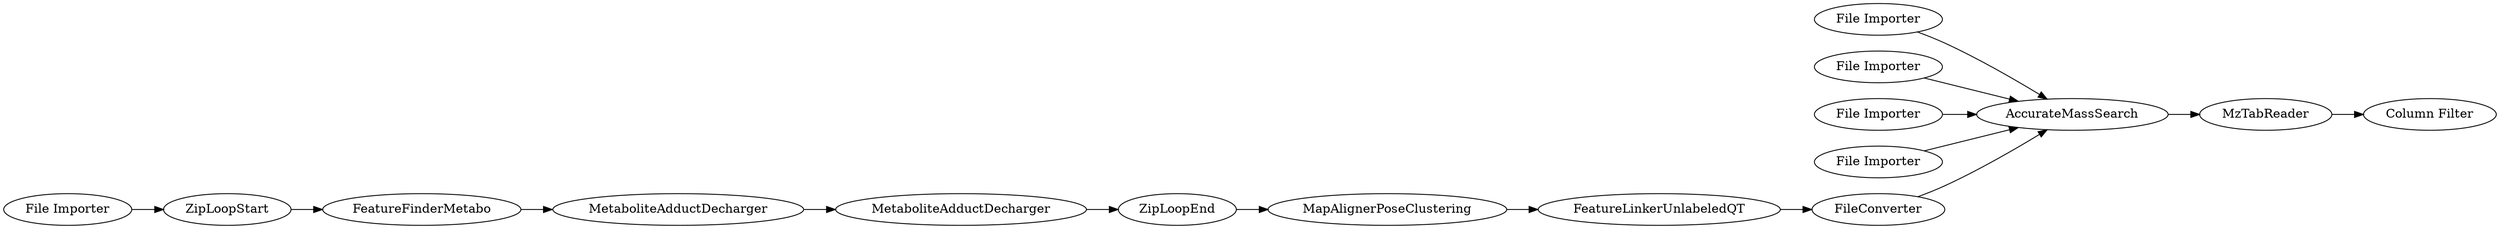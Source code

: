 digraph {
	12 [label=ZipLoopStart]
	13 [label=ZipLoopEnd]
	141 [label="Column Filter"]
	231 [label=AccurateMassSearch]
	232 [label=FeatureFinderMetabo]
	233 [label=FileConverter]
	234 [label=MapAlignerPoseClustering]
	235 [label=FeatureLinkerUnlabeledQT]
	260 [label=MetaboliteAdductDecharger]
	261 [label=MetaboliteAdductDecharger]
	262 [label=MzTabReader]
	263 [label="File Importer"]
	264 [label="File Importer"]
	265 [label="File Importer"]
	266 [label="File Importer"]
	267 [label="File Importer"]
	12 -> 232
	13 -> 234
	231 -> 262
	232 -> 260
	233 -> 231
	234 -> 235
	235 -> 233
	260 -> 261
	261 -> 13
	262 -> 141
	263 -> 12
	264 -> 231
	265 -> 231
	266 -> 231
	267 -> 231
	rankdir=LR
}

